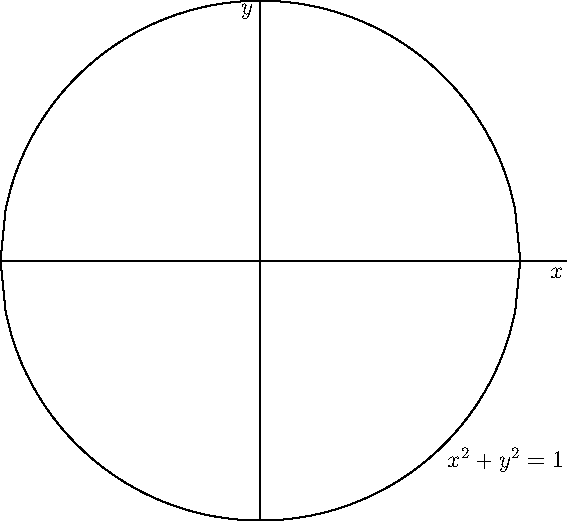 size(10cm);
import graph;
xaxis("$x$");
yaxis("$y$");
real f1(real x) {return sqrt(1-x^2);}
real f2(real x) {return -sqrt(1-x^2);}
draw(graph(f1,-1,1));
draw(graph(f2,-1,1));
label("$x^2+y^2=1$", (0.7,-0.7),SE);
